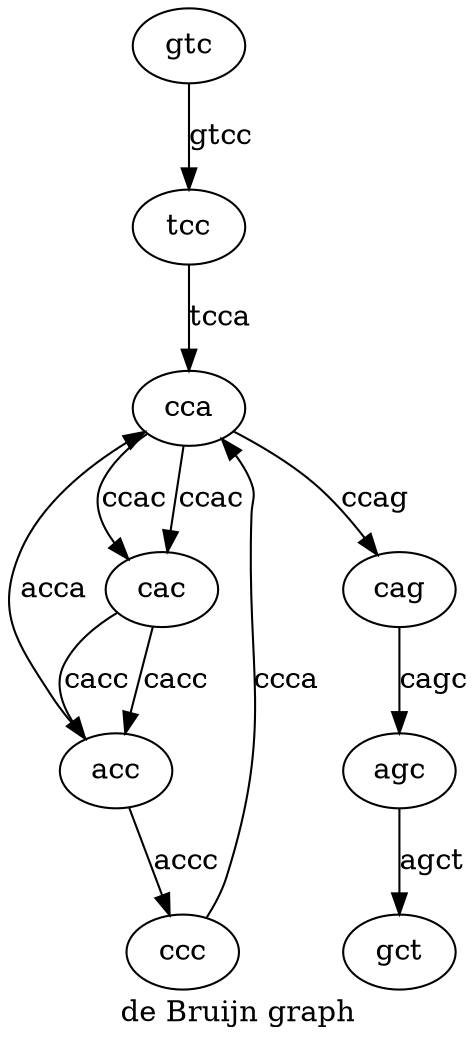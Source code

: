 digraph {
label="de Bruijn graph"
gtc->tcc[label=gtcc];
tcc->cca[label=tcca];
cac->acc[label=cacc];
cac->acc[label=cacc];
acc->cca[label=acca];
acc->ccc[label=accc];
ccc->cca[label=ccca];
cca->cac[label=ccac];
cca->cac[label=ccac];
cca->cag[label=ccag];
agc->gct[label=agct];
cag->agc[label=cagc];
}
